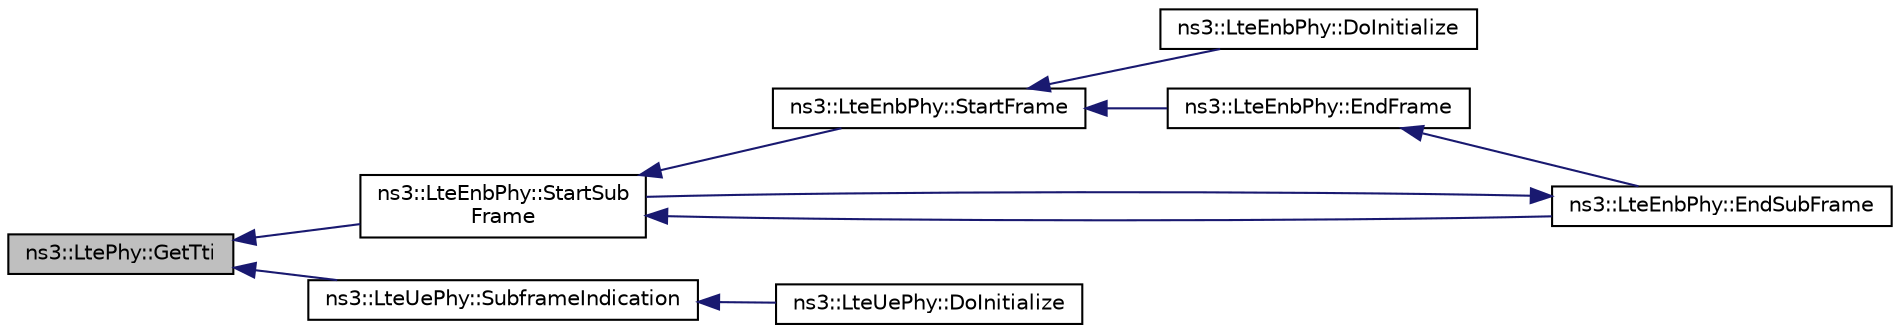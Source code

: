 digraph "ns3::LtePhy::GetTti"
{
  edge [fontname="Helvetica",fontsize="10",labelfontname="Helvetica",labelfontsize="10"];
  node [fontname="Helvetica",fontsize="10",shape=record];
  rankdir="LR";
  Node1 [label="ns3::LtePhy::GetTti",height=0.2,width=0.4,color="black", fillcolor="grey75", style="filled", fontcolor="black"];
  Node1 -> Node2 [dir="back",color="midnightblue",fontsize="10",style="solid"];
  Node2 [label="ns3::LteEnbPhy::StartSub\lFrame",height=0.2,width=0.4,color="black", fillcolor="white", style="filled",URL="$d3/d51/classns3_1_1LteEnbPhy.html#ab3594729c2fddcccdbae294b764dc83f",tooltip="Start a LTE sub frame. "];
  Node2 -> Node3 [dir="back",color="midnightblue",fontsize="10",style="solid"];
  Node3 [label="ns3::LteEnbPhy::StartFrame",height=0.2,width=0.4,color="black", fillcolor="white", style="filled",URL="$d3/d51/classns3_1_1LteEnbPhy.html#a92d47dc2fa71c37ecb848fb9ed2ec592",tooltip="Start a LTE frame. "];
  Node3 -> Node4 [dir="back",color="midnightblue",fontsize="10",style="solid"];
  Node4 [label="ns3::LteEnbPhy::DoInitialize",height=0.2,width=0.4,color="black", fillcolor="white", style="filled",URL="$d3/d51/classns3_1_1LteEnbPhy.html#a404572fbc4d6948034038b91bf450877"];
  Node3 -> Node5 [dir="back",color="midnightblue",fontsize="10",style="solid"];
  Node5 [label="ns3::LteEnbPhy::EndFrame",height=0.2,width=0.4,color="black", fillcolor="white", style="filled",URL="$d3/d51/classns3_1_1LteEnbPhy.html#ad28ae7c1f8faacc77bf5989c44409ac8",tooltip="End a LTE frame. "];
  Node5 -> Node6 [dir="back",color="midnightblue",fontsize="10",style="solid"];
  Node6 [label="ns3::LteEnbPhy::EndSubFrame",height=0.2,width=0.4,color="black", fillcolor="white", style="filled",URL="$d3/d51/classns3_1_1LteEnbPhy.html#ac116fed9becb5dd146dc2c8b7fedfc58",tooltip="End a LTE sub frame. "];
  Node6 -> Node2 [dir="back",color="midnightblue",fontsize="10",style="solid"];
  Node2 -> Node6 [dir="back",color="midnightblue",fontsize="10",style="solid"];
  Node1 -> Node7 [dir="back",color="midnightblue",fontsize="10",style="solid"];
  Node7 [label="ns3::LteUePhy::SubframeIndication",height=0.2,width=0.4,color="black", fillcolor="white", style="filled",URL="$da/ddd/classns3_1_1LteUePhy.html#a65c18191859a190cbd880175e2ffeac3",tooltip="trigger from eNB the start from a new frame "];
  Node7 -> Node8 [dir="back",color="midnightblue",fontsize="10",style="solid"];
  Node8 [label="ns3::LteUePhy::DoInitialize",height=0.2,width=0.4,color="black", fillcolor="white", style="filled",URL="$da/ddd/classns3_1_1LteUePhy.html#a09daf3f8475e2e1c4639b552d5381d7a"];
}

